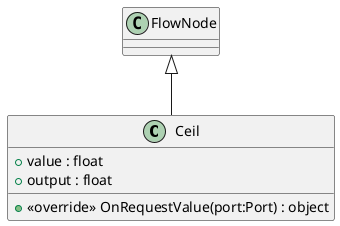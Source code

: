 @startuml
class Ceil {
    + value : float
    + output : float
    + <<override>> OnRequestValue(port:Port) : object
}
FlowNode <|-- Ceil
@enduml
